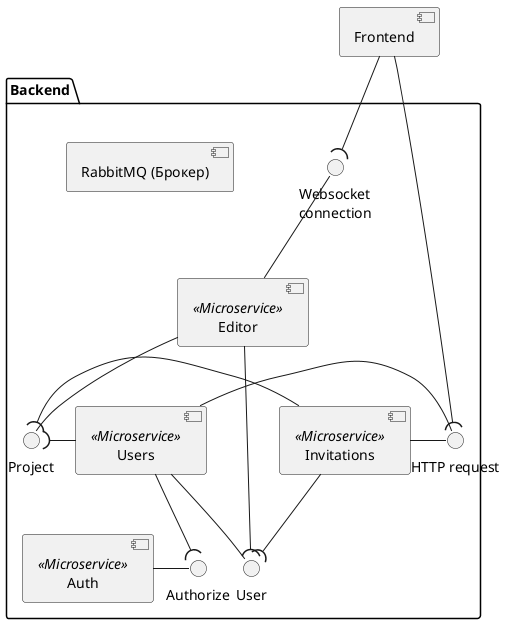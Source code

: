 @startuml components
[Frontend] as front
package "Backend" {
    [RabbitMQ (Брокер)] as brocker
    [Auth] as auth <<Microservice>>
    ' [API Gateway] as api
    [Editor] as editor <<Microservice>>
    [Users] as users <<Microservice>>
    [Invitations] as invite <<Microservice>>
    ' Interface "Input event" as input
    ' Interface "Emit event" as output
    Interface "Authorize" as authorize
    Interface "HTTP request" as request
    Interface "Websocket\nconnection" as websocket
    Interface "Project" as projects
    Interface "User" as user
    ' Interface "User Info" as users_info
}

' brocker -left- input
' brocker -right- output
users - user
' user - users_info
auth - authorize
editor -up- websocket
editor -- projects
users - request
invite - request
users --( authorize
' request -down- api
' api -left-( authorize
' api --( projects
' api --( users_info
invite -left-( projects
users -right-( projects
invite --( user
editor --( user
' editor --( input
' auth --( input
' user --( input
' invite --( input

' editor --( output
' auth --( output
' user --( output
' invite --( output

front --( request
front --( websocket
@enduml